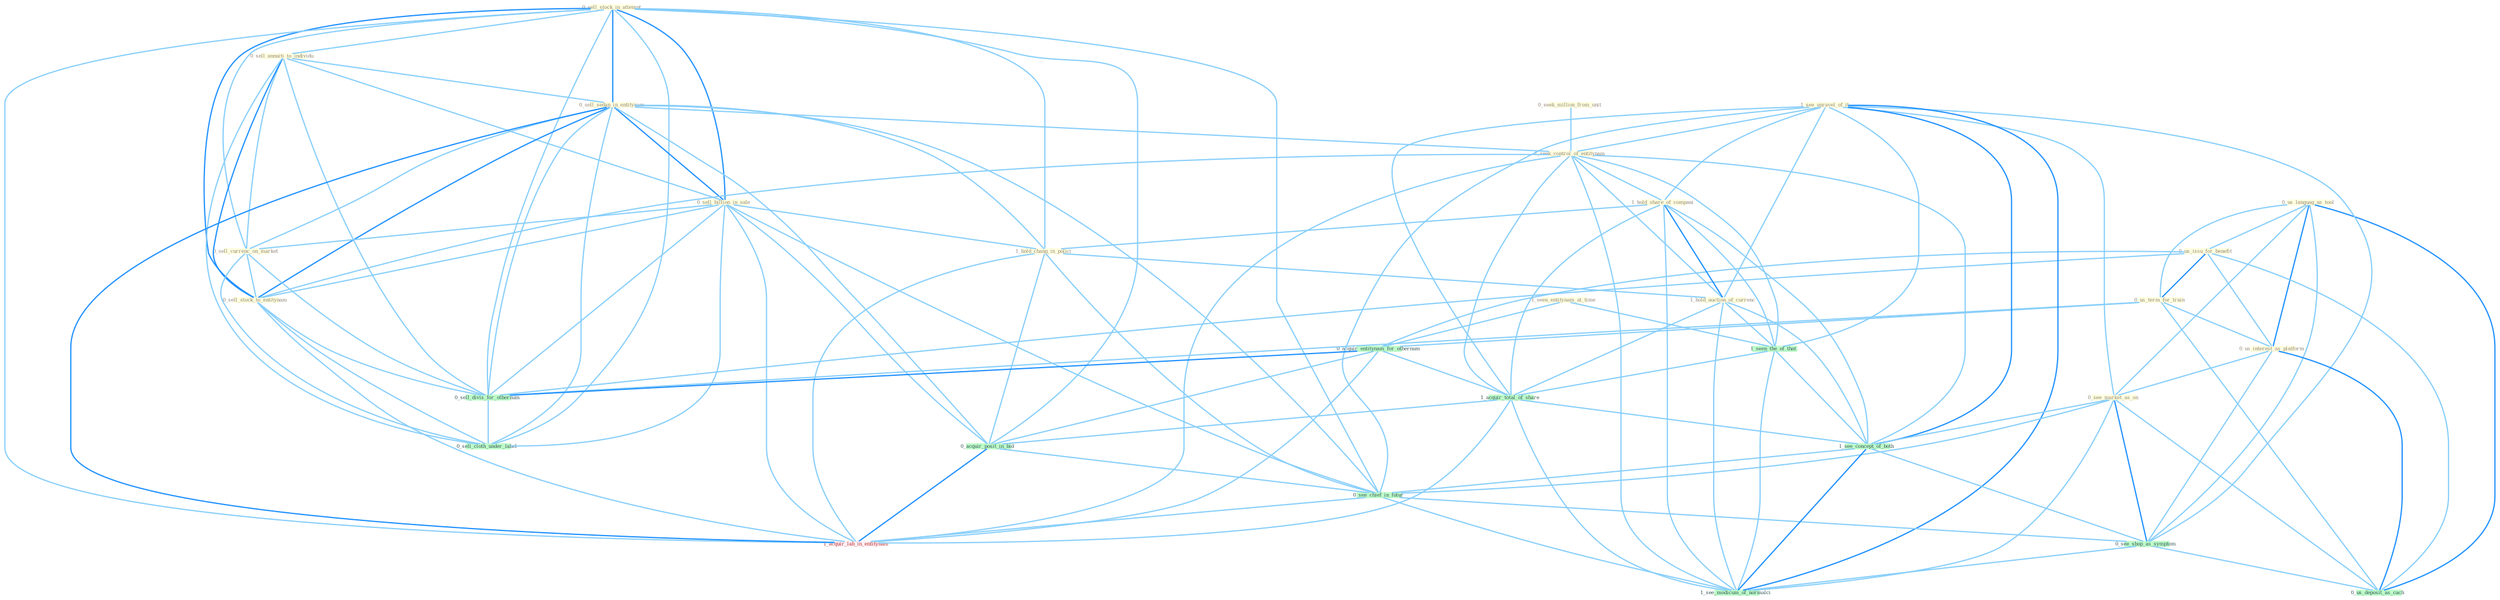 Graph G{ 
    node
    [shape=polygon,style=filled,width=.5,height=.06,color="#BDFCC9",fixedsize=true,fontsize=4,
    fontcolor="#2f4f4f"];
    {node
    [color="#ffffe0", fontcolor="#8b7d6b"] "0_sell_stock_in_attempt " "1_seen_entitynam_at_time " "0_us_languag_as_tool " "0_sell_annuiti_to_individu " "0_us_issu_for_benefit " "0_us_term_for_train " "0_sell_sedan_in_entitynam " "1_see_unravel_of_it " "0_seek_million_from_unit " "0_sell_billion_in_sale " "0_sell_currenc_on_market " "1_seek_control_of_entitynam " "1_hold_share_of_compani " "1_hold_chang_in_polici " "0_us_interest_as_platform " "0_see_market_as_on " "1_hold_auction_of_currenc " "0_sell_stock_to_entitynam "}
{node [color="#fff0f5", fontcolor="#b22222"] "1_acquir_lab_in_entitynam "}
edge [color="#B0E2FF"];

	"0_sell_stock_in_attempt " -- "0_sell_annuiti_to_individu " [w="1", color="#87cefa" ];
	"0_sell_stock_in_attempt " -- "0_sell_sedan_in_entitynam " [w="2", color="#1e90ff" , len=0.8];
	"0_sell_stock_in_attempt " -- "0_sell_billion_in_sale " [w="2", color="#1e90ff" , len=0.8];
	"0_sell_stock_in_attempt " -- "0_sell_currenc_on_market " [w="1", color="#87cefa" ];
	"0_sell_stock_in_attempt " -- "1_hold_chang_in_polici " [w="1", color="#87cefa" ];
	"0_sell_stock_in_attempt " -- "0_sell_stock_to_entitynam " [w="2", color="#1e90ff" , len=0.8];
	"0_sell_stock_in_attempt " -- "0_sell_divis_for_othernum " [w="1", color="#87cefa" ];
	"0_sell_stock_in_attempt " -- "0_sell_cloth_under_label " [w="1", color="#87cefa" ];
	"0_sell_stock_in_attempt " -- "0_acquir_posit_in_bid " [w="1", color="#87cefa" ];
	"0_sell_stock_in_attempt " -- "0_see_chief_in_futur " [w="1", color="#87cefa" ];
	"0_sell_stock_in_attempt " -- "1_acquir_lab_in_entitynam " [w="1", color="#87cefa" ];
	"1_seen_entitynam_at_time " -- "0_acquir_entitynam_for_othernum " [w="1", color="#87cefa" ];
	"1_seen_entitynam_at_time " -- "1_seen_the_of_that " [w="1", color="#87cefa" ];
	"0_us_languag_as_tool " -- "0_us_issu_for_benefit " [w="1", color="#87cefa" ];
	"0_us_languag_as_tool " -- "0_us_term_for_train " [w="1", color="#87cefa" ];
	"0_us_languag_as_tool " -- "0_us_interest_as_platform " [w="2", color="#1e90ff" , len=0.8];
	"0_us_languag_as_tool " -- "0_see_market_as_on " [w="1", color="#87cefa" ];
	"0_us_languag_as_tool " -- "0_see_shop_as_symptom " [w="1", color="#87cefa" ];
	"0_us_languag_as_tool " -- "0_us_deposit_as_cach " [w="2", color="#1e90ff" , len=0.8];
	"0_sell_annuiti_to_individu " -- "0_sell_sedan_in_entitynam " [w="1", color="#87cefa" ];
	"0_sell_annuiti_to_individu " -- "0_sell_billion_in_sale " [w="1", color="#87cefa" ];
	"0_sell_annuiti_to_individu " -- "0_sell_currenc_on_market " [w="1", color="#87cefa" ];
	"0_sell_annuiti_to_individu " -- "0_sell_stock_to_entitynam " [w="2", color="#1e90ff" , len=0.8];
	"0_sell_annuiti_to_individu " -- "0_sell_divis_for_othernum " [w="1", color="#87cefa" ];
	"0_sell_annuiti_to_individu " -- "0_sell_cloth_under_label " [w="1", color="#87cefa" ];
	"0_us_issu_for_benefit " -- "0_us_term_for_train " [w="2", color="#1e90ff" , len=0.8];
	"0_us_issu_for_benefit " -- "0_us_interest_as_platform " [w="1", color="#87cefa" ];
	"0_us_issu_for_benefit " -- "0_acquir_entitynam_for_othernum " [w="1", color="#87cefa" ];
	"0_us_issu_for_benefit " -- "0_sell_divis_for_othernum " [w="1", color="#87cefa" ];
	"0_us_issu_for_benefit " -- "0_us_deposit_as_cach " [w="1", color="#87cefa" ];
	"0_us_term_for_train " -- "0_us_interest_as_platform " [w="1", color="#87cefa" ];
	"0_us_term_for_train " -- "0_acquir_entitynam_for_othernum " [w="1", color="#87cefa" ];
	"0_us_term_for_train " -- "0_sell_divis_for_othernum " [w="1", color="#87cefa" ];
	"0_us_term_for_train " -- "0_us_deposit_as_cach " [w="1", color="#87cefa" ];
	"0_sell_sedan_in_entitynam " -- "0_sell_billion_in_sale " [w="2", color="#1e90ff" , len=0.8];
	"0_sell_sedan_in_entitynam " -- "0_sell_currenc_on_market " [w="1", color="#87cefa" ];
	"0_sell_sedan_in_entitynam " -- "1_seek_control_of_entitynam " [w="1", color="#87cefa" ];
	"0_sell_sedan_in_entitynam " -- "1_hold_chang_in_polici " [w="1", color="#87cefa" ];
	"0_sell_sedan_in_entitynam " -- "0_sell_stock_to_entitynam " [w="2", color="#1e90ff" , len=0.8];
	"0_sell_sedan_in_entitynam " -- "0_sell_divis_for_othernum " [w="1", color="#87cefa" ];
	"0_sell_sedan_in_entitynam " -- "0_sell_cloth_under_label " [w="1", color="#87cefa" ];
	"0_sell_sedan_in_entitynam " -- "0_acquir_posit_in_bid " [w="1", color="#87cefa" ];
	"0_sell_sedan_in_entitynam " -- "0_see_chief_in_futur " [w="1", color="#87cefa" ];
	"0_sell_sedan_in_entitynam " -- "1_acquir_lab_in_entitynam " [w="2", color="#1e90ff" , len=0.8];
	"1_see_unravel_of_it " -- "1_seek_control_of_entitynam " [w="1", color="#87cefa" ];
	"1_see_unravel_of_it " -- "1_hold_share_of_compani " [w="1", color="#87cefa" ];
	"1_see_unravel_of_it " -- "0_see_market_as_on " [w="1", color="#87cefa" ];
	"1_see_unravel_of_it " -- "1_hold_auction_of_currenc " [w="1", color="#87cefa" ];
	"1_see_unravel_of_it " -- "1_seen_the_of_that " [w="1", color="#87cefa" ];
	"1_see_unravel_of_it " -- "1_acquir_total_of_share " [w="1", color="#87cefa" ];
	"1_see_unravel_of_it " -- "1_see_concept_of_both " [w="2", color="#1e90ff" , len=0.8];
	"1_see_unravel_of_it " -- "0_see_chief_in_futur " [w="1", color="#87cefa" ];
	"1_see_unravel_of_it " -- "0_see_shop_as_symptom " [w="1", color="#87cefa" ];
	"1_see_unravel_of_it " -- "1_see_modicum_of_normalci " [w="2", color="#1e90ff" , len=0.8];
	"0_seek_million_from_unit " -- "1_seek_control_of_entitynam " [w="1", color="#87cefa" ];
	"0_sell_billion_in_sale " -- "0_sell_currenc_on_market " [w="1", color="#87cefa" ];
	"0_sell_billion_in_sale " -- "1_hold_chang_in_polici " [w="1", color="#87cefa" ];
	"0_sell_billion_in_sale " -- "0_sell_stock_to_entitynam " [w="1", color="#87cefa" ];
	"0_sell_billion_in_sale " -- "0_sell_divis_for_othernum " [w="1", color="#87cefa" ];
	"0_sell_billion_in_sale " -- "0_sell_cloth_under_label " [w="1", color="#87cefa" ];
	"0_sell_billion_in_sale " -- "0_acquir_posit_in_bid " [w="1", color="#87cefa" ];
	"0_sell_billion_in_sale " -- "0_see_chief_in_futur " [w="1", color="#87cefa" ];
	"0_sell_billion_in_sale " -- "1_acquir_lab_in_entitynam " [w="1", color="#87cefa" ];
	"0_sell_currenc_on_market " -- "0_sell_stock_to_entitynam " [w="1", color="#87cefa" ];
	"0_sell_currenc_on_market " -- "0_sell_divis_for_othernum " [w="1", color="#87cefa" ];
	"0_sell_currenc_on_market " -- "0_sell_cloth_under_label " [w="1", color="#87cefa" ];
	"1_seek_control_of_entitynam " -- "1_hold_share_of_compani " [w="1", color="#87cefa" ];
	"1_seek_control_of_entitynam " -- "1_hold_auction_of_currenc " [w="1", color="#87cefa" ];
	"1_seek_control_of_entitynam " -- "0_sell_stock_to_entitynam " [w="1", color="#87cefa" ];
	"1_seek_control_of_entitynam " -- "1_seen_the_of_that " [w="1", color="#87cefa" ];
	"1_seek_control_of_entitynam " -- "1_acquir_total_of_share " [w="1", color="#87cefa" ];
	"1_seek_control_of_entitynam " -- "1_see_concept_of_both " [w="1", color="#87cefa" ];
	"1_seek_control_of_entitynam " -- "1_acquir_lab_in_entitynam " [w="1", color="#87cefa" ];
	"1_seek_control_of_entitynam " -- "1_see_modicum_of_normalci " [w="1", color="#87cefa" ];
	"1_hold_share_of_compani " -- "1_hold_chang_in_polici " [w="1", color="#87cefa" ];
	"1_hold_share_of_compani " -- "1_hold_auction_of_currenc " [w="2", color="#1e90ff" , len=0.8];
	"1_hold_share_of_compani " -- "1_seen_the_of_that " [w="1", color="#87cefa" ];
	"1_hold_share_of_compani " -- "1_acquir_total_of_share " [w="1", color="#87cefa" ];
	"1_hold_share_of_compani " -- "1_see_concept_of_both " [w="1", color="#87cefa" ];
	"1_hold_share_of_compani " -- "1_see_modicum_of_normalci " [w="1", color="#87cefa" ];
	"1_hold_chang_in_polici " -- "1_hold_auction_of_currenc " [w="1", color="#87cefa" ];
	"1_hold_chang_in_polici " -- "0_acquir_posit_in_bid " [w="1", color="#87cefa" ];
	"1_hold_chang_in_polici " -- "0_see_chief_in_futur " [w="1", color="#87cefa" ];
	"1_hold_chang_in_polici " -- "1_acquir_lab_in_entitynam " [w="1", color="#87cefa" ];
	"0_us_interest_as_platform " -- "0_see_market_as_on " [w="1", color="#87cefa" ];
	"0_us_interest_as_platform " -- "0_see_shop_as_symptom " [w="1", color="#87cefa" ];
	"0_us_interest_as_platform " -- "0_us_deposit_as_cach " [w="2", color="#1e90ff" , len=0.8];
	"0_see_market_as_on " -- "1_see_concept_of_both " [w="1", color="#87cefa" ];
	"0_see_market_as_on " -- "0_see_chief_in_futur " [w="1", color="#87cefa" ];
	"0_see_market_as_on " -- "0_see_shop_as_symptom " [w="2", color="#1e90ff" , len=0.8];
	"0_see_market_as_on " -- "0_us_deposit_as_cach " [w="1", color="#87cefa" ];
	"0_see_market_as_on " -- "1_see_modicum_of_normalci " [w="1", color="#87cefa" ];
	"1_hold_auction_of_currenc " -- "1_seen_the_of_that " [w="1", color="#87cefa" ];
	"1_hold_auction_of_currenc " -- "1_acquir_total_of_share " [w="1", color="#87cefa" ];
	"1_hold_auction_of_currenc " -- "1_see_concept_of_both " [w="1", color="#87cefa" ];
	"1_hold_auction_of_currenc " -- "1_see_modicum_of_normalci " [w="1", color="#87cefa" ];
	"0_sell_stock_to_entitynam " -- "0_sell_divis_for_othernum " [w="1", color="#87cefa" ];
	"0_sell_stock_to_entitynam " -- "0_sell_cloth_under_label " [w="1", color="#87cefa" ];
	"0_sell_stock_to_entitynam " -- "1_acquir_lab_in_entitynam " [w="1", color="#87cefa" ];
	"0_acquir_entitynam_for_othernum " -- "0_sell_divis_for_othernum " [w="2", color="#1e90ff" , len=0.8];
	"0_acquir_entitynam_for_othernum " -- "1_acquir_total_of_share " [w="1", color="#87cefa" ];
	"0_acquir_entitynam_for_othernum " -- "0_acquir_posit_in_bid " [w="1", color="#87cefa" ];
	"0_acquir_entitynam_for_othernum " -- "1_acquir_lab_in_entitynam " [w="1", color="#87cefa" ];
	"1_seen_the_of_that " -- "1_acquir_total_of_share " [w="1", color="#87cefa" ];
	"1_seen_the_of_that " -- "1_see_concept_of_both " [w="1", color="#87cefa" ];
	"1_seen_the_of_that " -- "1_see_modicum_of_normalci " [w="1", color="#87cefa" ];
	"0_sell_divis_for_othernum " -- "0_sell_cloth_under_label " [w="1", color="#87cefa" ];
	"1_acquir_total_of_share " -- "0_acquir_posit_in_bid " [w="1", color="#87cefa" ];
	"1_acquir_total_of_share " -- "1_see_concept_of_both " [w="1", color="#87cefa" ];
	"1_acquir_total_of_share " -- "1_acquir_lab_in_entitynam " [w="1", color="#87cefa" ];
	"1_acquir_total_of_share " -- "1_see_modicum_of_normalci " [w="1", color="#87cefa" ];
	"0_acquir_posit_in_bid " -- "0_see_chief_in_futur " [w="1", color="#87cefa" ];
	"0_acquir_posit_in_bid " -- "1_acquir_lab_in_entitynam " [w="2", color="#1e90ff" , len=0.8];
	"1_see_concept_of_both " -- "0_see_chief_in_futur " [w="1", color="#87cefa" ];
	"1_see_concept_of_both " -- "0_see_shop_as_symptom " [w="1", color="#87cefa" ];
	"1_see_concept_of_both " -- "1_see_modicum_of_normalci " [w="2", color="#1e90ff" , len=0.8];
	"0_see_chief_in_futur " -- "0_see_shop_as_symptom " [w="1", color="#87cefa" ];
	"0_see_chief_in_futur " -- "1_acquir_lab_in_entitynam " [w="1", color="#87cefa" ];
	"0_see_chief_in_futur " -- "1_see_modicum_of_normalci " [w="1", color="#87cefa" ];
	"0_see_shop_as_symptom " -- "0_us_deposit_as_cach " [w="1", color="#87cefa" ];
	"0_see_shop_as_symptom " -- "1_see_modicum_of_normalci " [w="1", color="#87cefa" ];
}